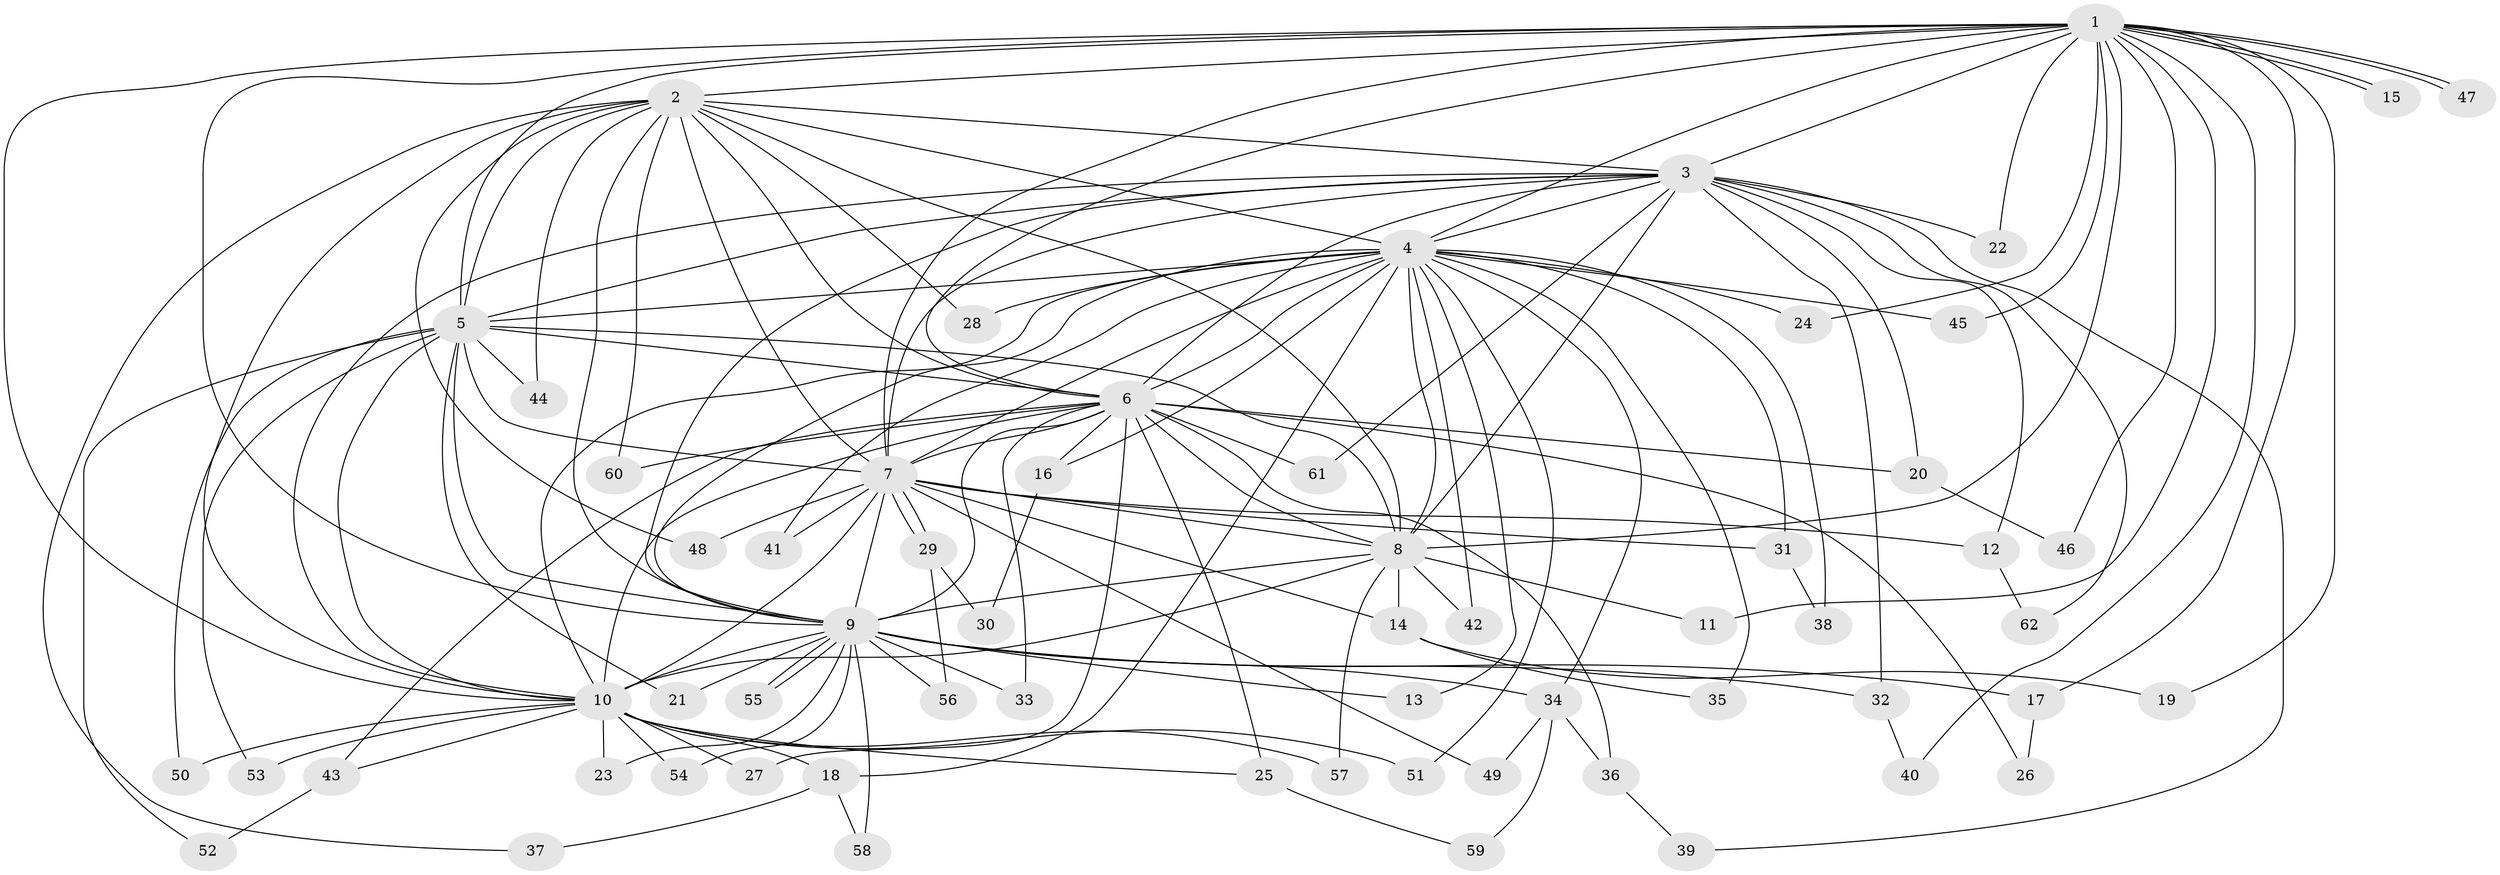 // Generated by graph-tools (version 1.1) at 2025/01/03/09/25 03:01:36]
// undirected, 62 vertices, 149 edges
graph export_dot {
graph [start="1"]
  node [color=gray90,style=filled];
  1;
  2;
  3;
  4;
  5;
  6;
  7;
  8;
  9;
  10;
  11;
  12;
  13;
  14;
  15;
  16;
  17;
  18;
  19;
  20;
  21;
  22;
  23;
  24;
  25;
  26;
  27;
  28;
  29;
  30;
  31;
  32;
  33;
  34;
  35;
  36;
  37;
  38;
  39;
  40;
  41;
  42;
  43;
  44;
  45;
  46;
  47;
  48;
  49;
  50;
  51;
  52;
  53;
  54;
  55;
  56;
  57;
  58;
  59;
  60;
  61;
  62;
  1 -- 2;
  1 -- 3;
  1 -- 4;
  1 -- 5;
  1 -- 6;
  1 -- 7;
  1 -- 8;
  1 -- 9;
  1 -- 10;
  1 -- 11;
  1 -- 15;
  1 -- 15;
  1 -- 17;
  1 -- 19;
  1 -- 22;
  1 -- 24;
  1 -- 40;
  1 -- 45;
  1 -- 46;
  1 -- 47;
  1 -- 47;
  2 -- 3;
  2 -- 4;
  2 -- 5;
  2 -- 6;
  2 -- 7;
  2 -- 8;
  2 -- 9;
  2 -- 10;
  2 -- 28;
  2 -- 37;
  2 -- 44;
  2 -- 48;
  2 -- 60;
  3 -- 4;
  3 -- 5;
  3 -- 6;
  3 -- 7;
  3 -- 8;
  3 -- 9;
  3 -- 10;
  3 -- 12;
  3 -- 20;
  3 -- 22;
  3 -- 32;
  3 -- 39;
  3 -- 61;
  3 -- 62;
  4 -- 5;
  4 -- 6;
  4 -- 7;
  4 -- 8;
  4 -- 9;
  4 -- 10;
  4 -- 13;
  4 -- 16;
  4 -- 18;
  4 -- 24;
  4 -- 28;
  4 -- 31;
  4 -- 34;
  4 -- 35;
  4 -- 38;
  4 -- 41;
  4 -- 42;
  4 -- 45;
  4 -- 51;
  5 -- 6;
  5 -- 7;
  5 -- 8;
  5 -- 9;
  5 -- 10;
  5 -- 21;
  5 -- 44;
  5 -- 50;
  5 -- 52;
  5 -- 53;
  6 -- 7;
  6 -- 8;
  6 -- 9;
  6 -- 10;
  6 -- 16;
  6 -- 20;
  6 -- 25;
  6 -- 26;
  6 -- 27;
  6 -- 33;
  6 -- 36;
  6 -- 43;
  6 -- 60;
  6 -- 61;
  7 -- 8;
  7 -- 9;
  7 -- 10;
  7 -- 12;
  7 -- 14;
  7 -- 29;
  7 -- 29;
  7 -- 31;
  7 -- 41;
  7 -- 48;
  7 -- 49;
  8 -- 9;
  8 -- 10;
  8 -- 11;
  8 -- 14;
  8 -- 42;
  8 -- 57;
  9 -- 10;
  9 -- 13;
  9 -- 17;
  9 -- 21;
  9 -- 23;
  9 -- 32;
  9 -- 33;
  9 -- 34;
  9 -- 54;
  9 -- 55;
  9 -- 55;
  9 -- 56;
  9 -- 58;
  10 -- 18;
  10 -- 23;
  10 -- 25;
  10 -- 27;
  10 -- 43;
  10 -- 50;
  10 -- 51;
  10 -- 53;
  10 -- 54;
  10 -- 57;
  12 -- 62;
  14 -- 19;
  14 -- 35;
  16 -- 30;
  17 -- 26;
  18 -- 37;
  18 -- 58;
  20 -- 46;
  25 -- 59;
  29 -- 30;
  29 -- 56;
  31 -- 38;
  32 -- 40;
  34 -- 36;
  34 -- 49;
  34 -- 59;
  36 -- 39;
  43 -- 52;
}

